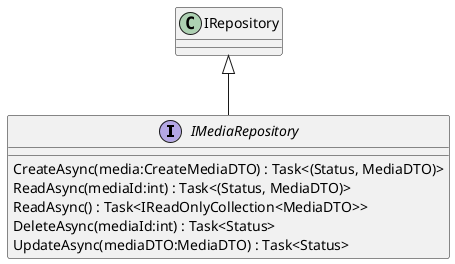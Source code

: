 @startuml
interface IMediaRepository {
    CreateAsync(media:CreateMediaDTO) : Task<(Status, MediaDTO)>
    ReadAsync(mediaId:int) : Task<(Status, MediaDTO)>
    ReadAsync() : Task<IReadOnlyCollection<MediaDTO>>
    DeleteAsync(mediaId:int) : Task<Status>
    UpdateAsync(mediaDTO:MediaDTO) : Task<Status>
}
IRepository <|-- IMediaRepository
@enduml
